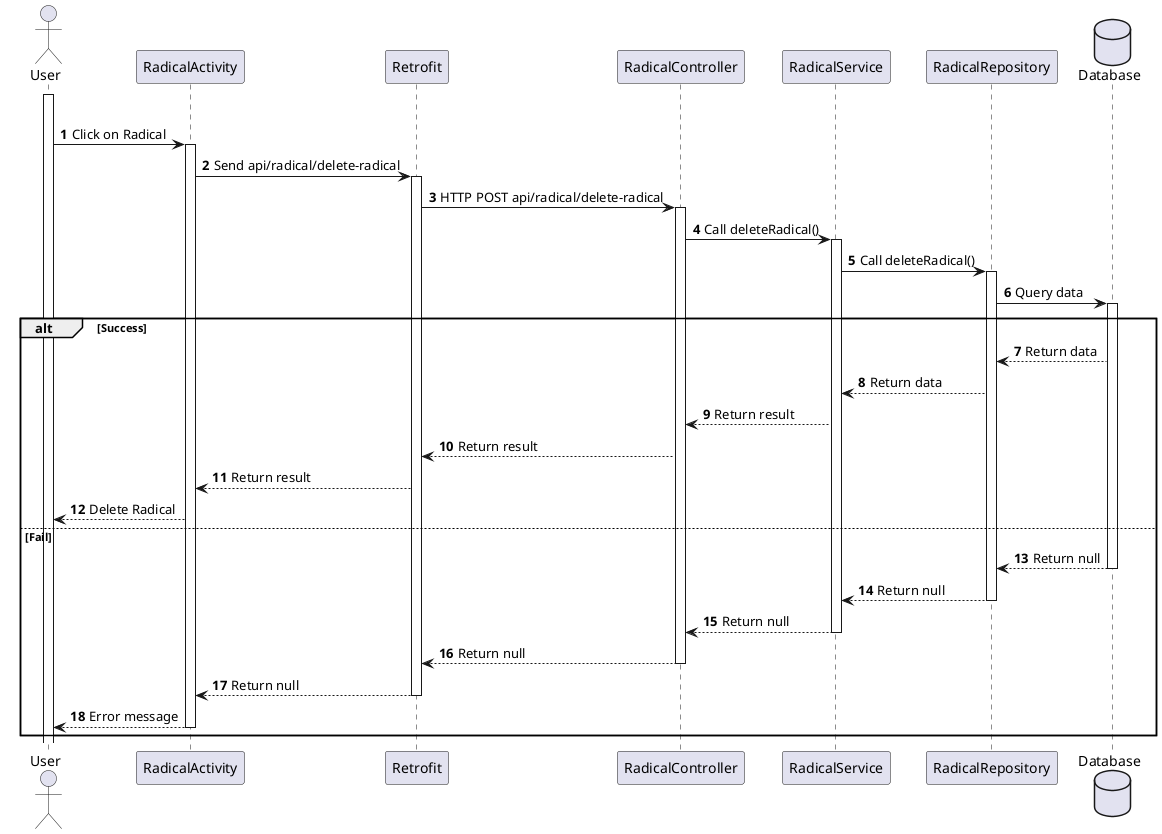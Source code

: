 @startuml
'https://plantuml.com/sequence-diagram

autonumber

actor User

participant "RadicalActivity" as Radical
participant "Retrofit" as Retrofit
participant "RadicalController" as Controller
participant "RadicalService" as Service
participant "RadicalRepository" as Repo

database Database
activate User
alt Success
User -> Radical++: Click on Radical
Radical -> Retrofit++: Send api/radical/delete-radical
Retrofit -> Controller++: HTTP POST api/radical/delete-radical
Controller -> Service++: Call deleteRadical()
Service -> Repo++: Call deleteRadical()
Repo -> Database++: Query data
alt Success
Database-->Repo: Return data
Repo-->Service: Return data

Service-->Controller: Return result
Controller-->Retrofit: Return result
Retrofit --> Radical: Return result
Radical --> User: Delete Radical

else Fail
Database-->Repo--:Return null
Repo-->Service--:Return null
Service-->Controller--: Return null
Controller-->Retrofit--: Return null
Retrofit --> Radical--: Return null
Radical --> User--: Error message
end

@enduml